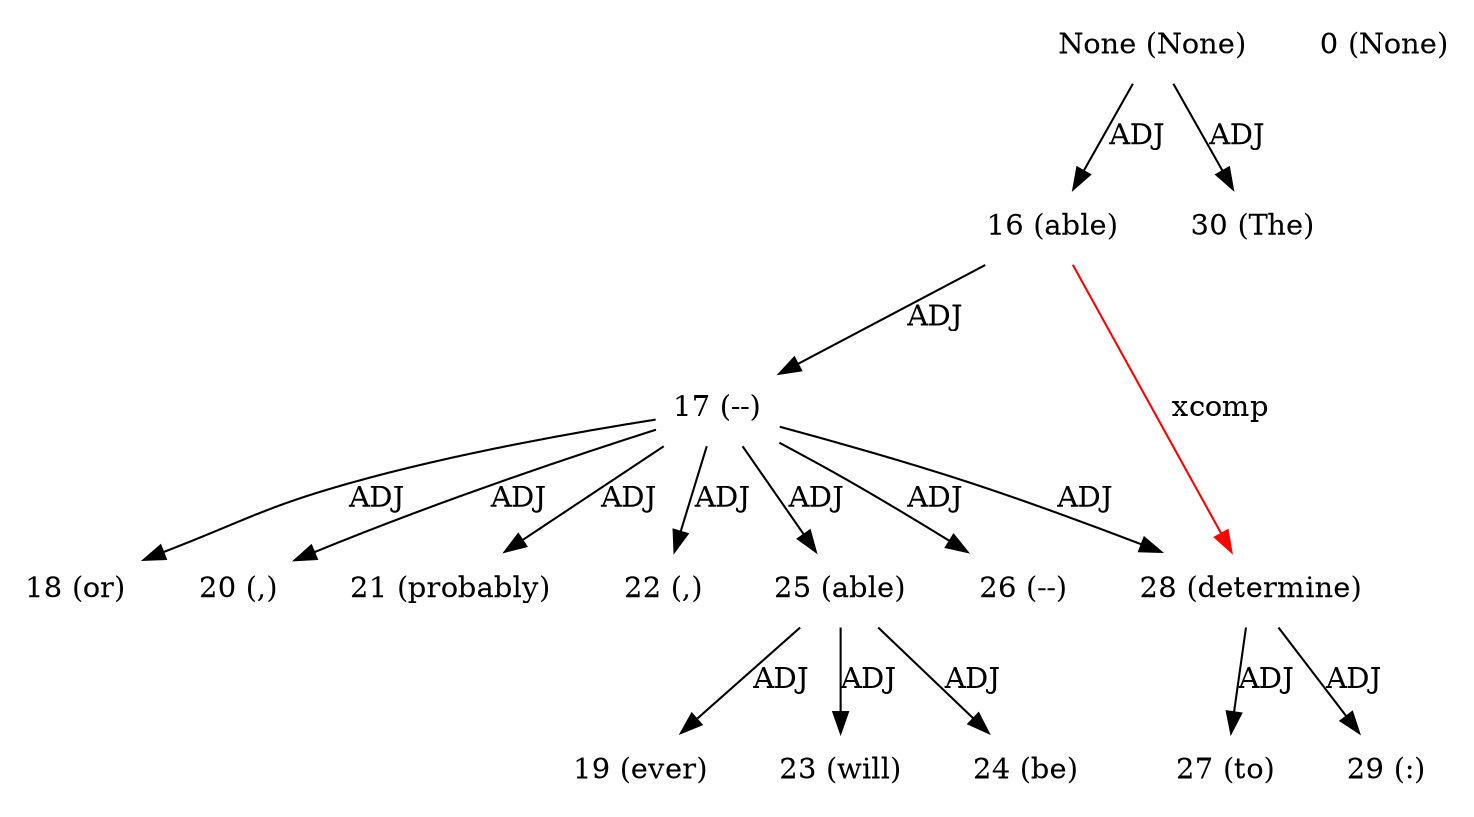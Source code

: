 digraph G{
edge [dir=forward]
node [shape=plaintext]

None [label="None (None)"]
None -> 16 [label="ADJ"]
None [label="None (None)"]
None -> 30 [label="ADJ"]
0 [label="0 (None)"]
16 [label="16 (able)"]
16 -> 17 [label="ADJ"]
17 [label="17 (--)"]
17 -> 18 [label="ADJ"]
17 -> 20 [label="ADJ"]
17 -> 21 [label="ADJ"]
17 -> 22 [label="ADJ"]
17 -> 25 [label="ADJ"]
17 -> 26 [label="ADJ"]
17 -> 28 [label="ADJ"]
18 [label="18 (or)"]
19 [label="19 (ever)"]
20 [label="20 (,)"]
21 [label="21 (probably)"]
22 [label="22 (,)"]
23 [label="23 (will)"]
24 [label="24 (be)"]
25 [label="25 (able)"]
25 -> 19 [label="ADJ"]
25 -> 23 [label="ADJ"]
25 -> 24 [label="ADJ"]
26 [label="26 (--)"]
27 [label="27 (to)"]
28 [label="28 (determine)"]
16 -> 28 [label="xcomp", color="red"]
28 -> 27 [label="ADJ"]
28 -> 29 [label="ADJ"]
29 [label="29 (:)"]
30 [label="30 (The)"]
}
